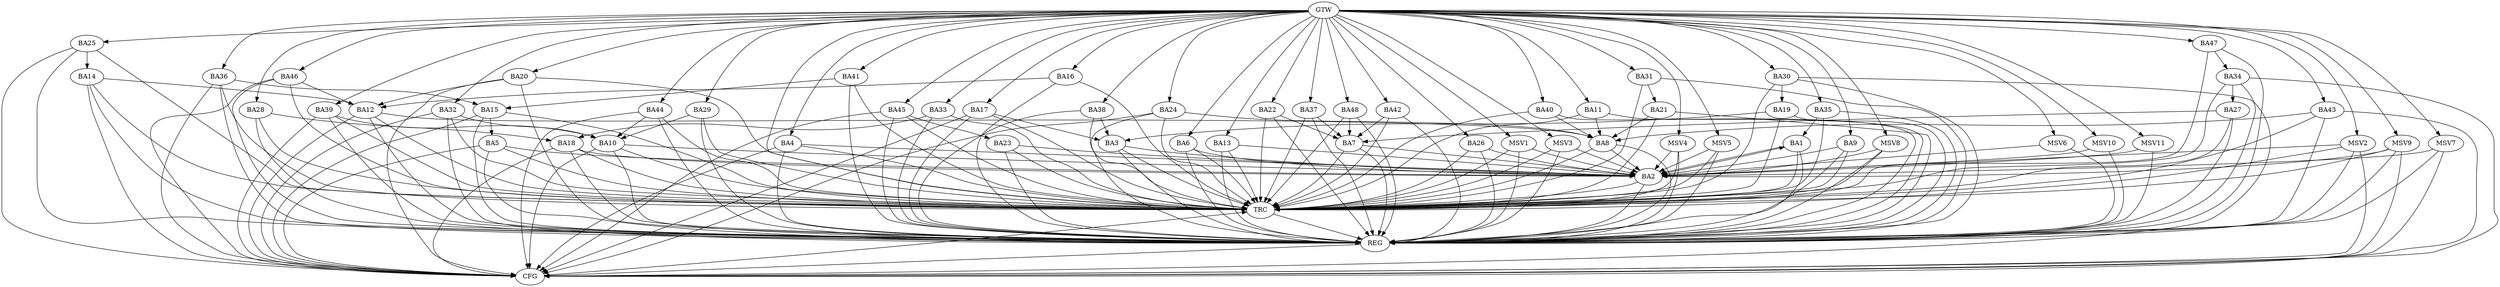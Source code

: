 strict digraph G {
  BA1 [ label="BA1" ];
  BA2 [ label="BA2" ];
  BA3 [ label="BA3" ];
  BA4 [ label="BA4" ];
  BA5 [ label="BA5" ];
  BA6 [ label="BA6" ];
  BA7 [ label="BA7" ];
  BA8 [ label="BA8" ];
  BA9 [ label="BA9" ];
  BA10 [ label="BA10" ];
  BA11 [ label="BA11" ];
  BA12 [ label="BA12" ];
  BA13 [ label="BA13" ];
  BA14 [ label="BA14" ];
  BA15 [ label="BA15" ];
  BA16 [ label="BA16" ];
  BA17 [ label="BA17" ];
  BA18 [ label="BA18" ];
  BA19 [ label="BA19" ];
  BA20 [ label="BA20" ];
  BA21 [ label="BA21" ];
  BA22 [ label="BA22" ];
  BA23 [ label="BA23" ];
  BA24 [ label="BA24" ];
  BA25 [ label="BA25" ];
  BA26 [ label="BA26" ];
  BA27 [ label="BA27" ];
  BA28 [ label="BA28" ];
  BA29 [ label="BA29" ];
  BA30 [ label="BA30" ];
  BA31 [ label="BA31" ];
  BA32 [ label="BA32" ];
  BA33 [ label="BA33" ];
  BA34 [ label="BA34" ];
  BA35 [ label="BA35" ];
  BA36 [ label="BA36" ];
  BA37 [ label="BA37" ];
  BA38 [ label="BA38" ];
  BA39 [ label="BA39" ];
  BA40 [ label="BA40" ];
  BA41 [ label="BA41" ];
  BA42 [ label="BA42" ];
  BA43 [ label="BA43" ];
  BA44 [ label="BA44" ];
  BA45 [ label="BA45" ];
  BA46 [ label="BA46" ];
  BA47 [ label="BA47" ];
  BA48 [ label="BA48" ];
  GTW [ label="GTW" ];
  REG [ label="REG" ];
  CFG [ label="CFG" ];
  TRC [ label="TRC" ];
  MSV1 [ label="MSV1" ];
  MSV2 [ label="MSV2" ];
  MSV3 [ label="MSV3" ];
  MSV4 [ label="MSV4" ];
  MSV5 [ label="MSV5" ];
  MSV6 [ label="MSV6" ];
  MSV7 [ label="MSV7" ];
  MSV8 [ label="MSV8" ];
  MSV9 [ label="MSV9" ];
  MSV10 [ label="MSV10" ];
  MSV11 [ label="MSV11" ];
  BA1 -> BA2;
  BA2 -> BA1;
  BA3 -> BA2;
  BA4 -> BA2;
  BA5 -> BA2;
  BA6 -> BA2;
  BA7 -> BA2;
  BA8 -> BA2;
  BA9 -> BA2;
  BA10 -> BA2;
  BA11 -> BA8;
  BA12 -> BA8;
  BA13 -> BA2;
  BA14 -> BA12;
  BA15 -> BA5;
  BA16 -> BA12;
  BA17 -> BA3;
  BA18 -> BA2;
  BA19 -> BA3;
  BA20 -> BA12;
  BA21 -> BA8;
  BA22 -> BA7;
  BA23 -> BA2;
  BA24 -> BA8;
  BA25 -> BA14;
  BA26 -> BA2;
  BA27 -> BA7;
  BA28 -> BA18;
  BA29 -> BA10;
  BA30 -> BA19;
  BA31 -> BA21;
  BA32 -> BA10;
  BA33 -> BA18;
  BA34 -> BA27;
  BA35 -> BA1;
  BA36 -> BA15;
  BA37 -> BA7;
  BA38 -> BA3;
  BA39 -> BA10;
  BA40 -> BA8;
  BA41 -> BA15;
  BA42 -> BA7;
  BA43 -> BA8;
  BA44 -> BA10;
  BA45 -> BA23;
  BA46 -> BA12;
  BA47 -> BA34;
  BA48 -> BA7;
  GTW -> BA4;
  GTW -> BA6;
  GTW -> BA9;
  GTW -> BA11;
  GTW -> BA13;
  GTW -> BA16;
  GTW -> BA17;
  GTW -> BA20;
  GTW -> BA22;
  GTW -> BA24;
  GTW -> BA25;
  GTW -> BA26;
  GTW -> BA28;
  GTW -> BA29;
  GTW -> BA30;
  GTW -> BA31;
  GTW -> BA32;
  GTW -> BA33;
  GTW -> BA35;
  GTW -> BA36;
  GTW -> BA37;
  GTW -> BA38;
  GTW -> BA39;
  GTW -> BA40;
  GTW -> BA41;
  GTW -> BA42;
  GTW -> BA43;
  GTW -> BA44;
  GTW -> BA45;
  GTW -> BA46;
  GTW -> BA47;
  GTW -> BA48;
  BA1 -> REG;
  BA2 -> REG;
  BA3 -> REG;
  BA4 -> REG;
  BA5 -> REG;
  BA6 -> REG;
  BA7 -> REG;
  BA8 -> REG;
  BA9 -> REG;
  BA10 -> REG;
  BA11 -> REG;
  BA12 -> REG;
  BA13 -> REG;
  BA14 -> REG;
  BA15 -> REG;
  BA16 -> REG;
  BA17 -> REG;
  BA18 -> REG;
  BA19 -> REG;
  BA20 -> REG;
  BA21 -> REG;
  BA22 -> REG;
  BA23 -> REG;
  BA24 -> REG;
  BA25 -> REG;
  BA26 -> REG;
  BA27 -> REG;
  BA28 -> REG;
  BA29 -> REG;
  BA30 -> REG;
  BA31 -> REG;
  BA32 -> REG;
  BA33 -> REG;
  BA34 -> REG;
  BA35 -> REG;
  BA36 -> REG;
  BA37 -> REG;
  BA38 -> REG;
  BA39 -> REG;
  BA40 -> REG;
  BA41 -> REG;
  BA42 -> REG;
  BA43 -> REG;
  BA44 -> REG;
  BA45 -> REG;
  BA46 -> REG;
  BA47 -> REG;
  BA48 -> REG;
  BA15 -> CFG;
  BA14 -> CFG;
  BA4 -> CFG;
  BA46 -> CFG;
  BA39 -> CFG;
  BA20 -> CFG;
  BA34 -> CFG;
  BA24 -> CFG;
  BA10 -> CFG;
  BA30 -> CFG;
  BA5 -> CFG;
  BA43 -> CFG;
  BA32 -> CFG;
  BA18 -> CFG;
  BA36 -> CFG;
  BA45 -> CFG;
  BA17 -> CFG;
  BA44 -> CFG;
  BA12 -> CFG;
  BA25 -> CFG;
  REG -> CFG;
  BA1 -> TRC;
  BA2 -> TRC;
  BA3 -> TRC;
  BA4 -> TRC;
  BA5 -> TRC;
  BA6 -> TRC;
  BA7 -> TRC;
  BA8 -> TRC;
  BA9 -> TRC;
  BA10 -> TRC;
  BA11 -> TRC;
  BA12 -> TRC;
  BA13 -> TRC;
  BA14 -> TRC;
  BA15 -> TRC;
  BA16 -> TRC;
  BA17 -> TRC;
  BA18 -> TRC;
  BA19 -> TRC;
  BA20 -> TRC;
  BA21 -> TRC;
  BA22 -> TRC;
  BA23 -> TRC;
  BA24 -> TRC;
  BA25 -> TRC;
  BA26 -> TRC;
  BA27 -> TRC;
  BA28 -> TRC;
  BA29 -> TRC;
  BA30 -> TRC;
  BA31 -> TRC;
  BA32 -> TRC;
  BA33 -> TRC;
  BA34 -> TRC;
  BA35 -> TRC;
  BA36 -> TRC;
  BA37 -> TRC;
  BA38 -> TRC;
  BA39 -> TRC;
  BA40 -> TRC;
  BA41 -> TRC;
  BA42 -> TRC;
  BA43 -> TRC;
  BA44 -> TRC;
  BA45 -> TRC;
  BA46 -> TRC;
  BA47 -> TRC;
  BA48 -> TRC;
  GTW -> TRC;
  CFG -> TRC;
  TRC -> REG;
  MSV1 -> BA2;
  GTW -> MSV1;
  MSV1 -> REG;
  MSV1 -> TRC;
  MSV2 -> BA2;
  MSV3 -> BA2;
  MSV4 -> BA2;
  MSV5 -> BA2;
  MSV6 -> BA2;
  MSV7 -> BA2;
  GTW -> MSV2;
  MSV2 -> REG;
  MSV2 -> TRC;
  MSV2 -> CFG;
  GTW -> MSV3;
  MSV3 -> REG;
  MSV3 -> TRC;
  GTW -> MSV4;
  MSV4 -> REG;
  MSV4 -> TRC;
  GTW -> MSV5;
  MSV5 -> REG;
  MSV5 -> TRC;
  GTW -> MSV6;
  MSV6 -> REG;
  GTW -> MSV7;
  MSV7 -> REG;
  MSV7 -> CFG;
  MSV8 -> BA2;
  MSV9 -> BA2;
  GTW -> MSV8;
  MSV8 -> REG;
  MSV8 -> TRC;
  GTW -> MSV9;
  MSV9 -> REG;
  MSV9 -> TRC;
  MSV9 -> CFG;
  MSV10 -> BA2;
  MSV11 -> BA2;
  GTW -> MSV10;
  MSV10 -> REG;
  GTW -> MSV11;
  MSV11 -> REG;
}
